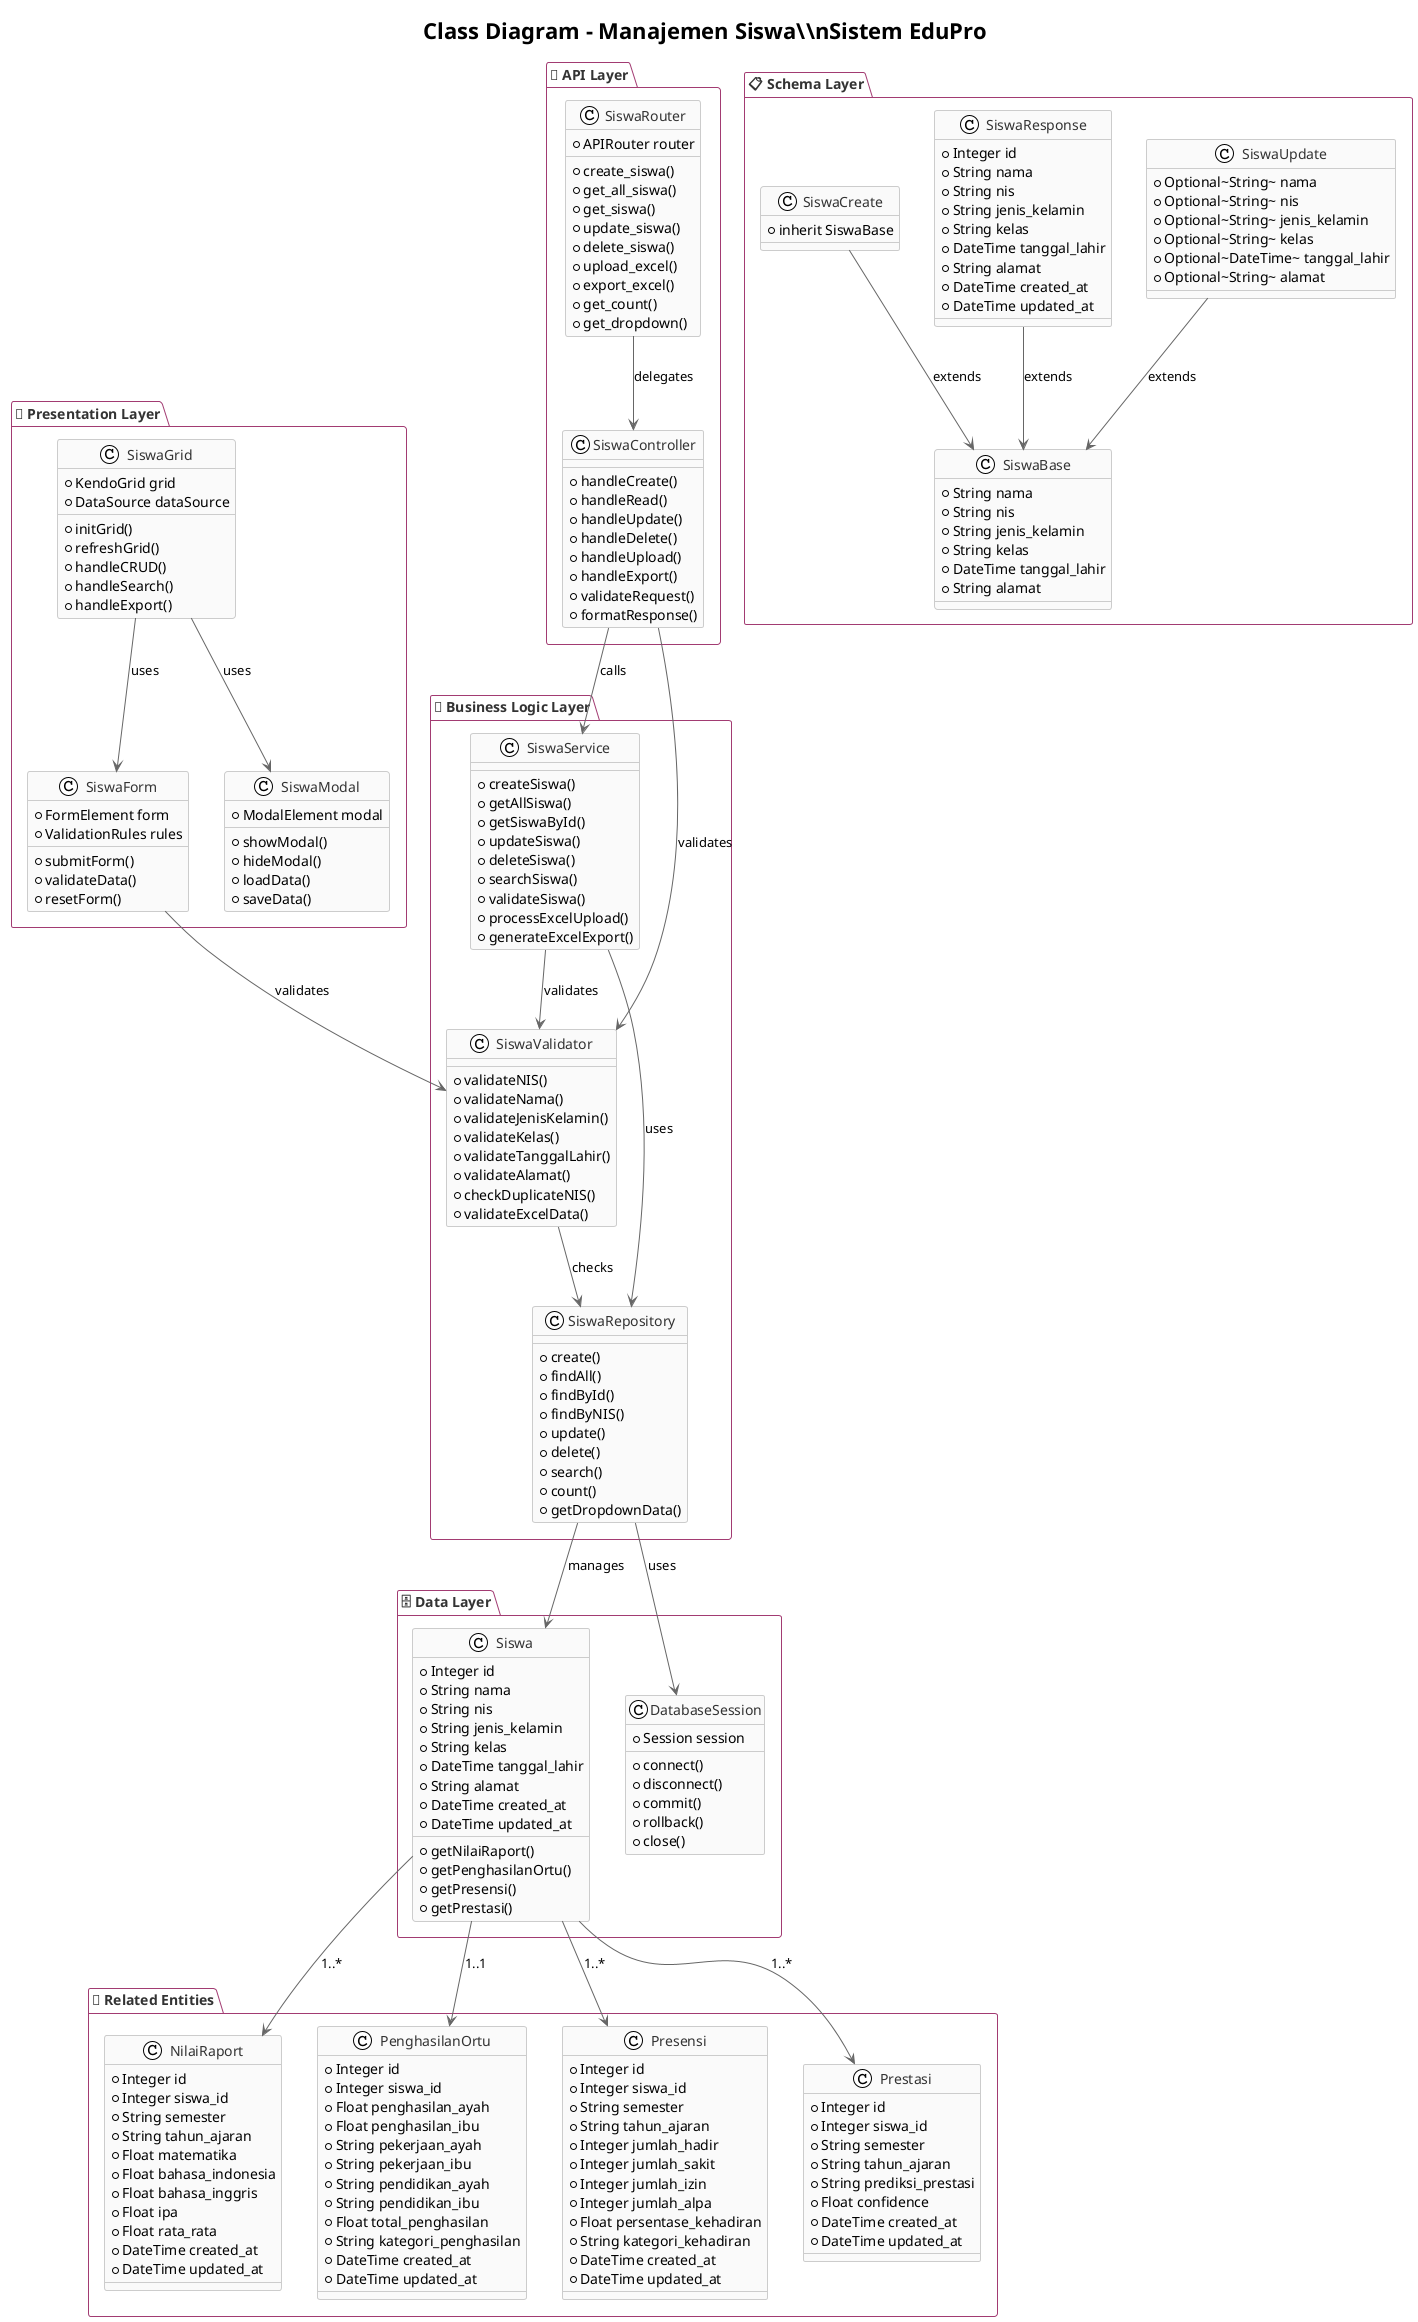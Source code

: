 @startuml Class_Diagram_Manajemen_Siswa_EduPro
!theme plain
skinparam backgroundColor #FFFFFF
skinparam classBorderColor #CCCCCC
skinparam classBackgroundColor #FAFAFA
skinparam classFontColor #333333
skinparam packageBorderColor #A23B72
skinparam packageBackgroundColor #FFFFFF
skinparam packageFontColor #333333
skinparam arrowColor #666666
skinparam noteBorderColor #F18F01
skinparam noteBackgroundColor #FFF8DC
skinparam noteFontColor #333333

title Class Diagram - Manajemen Siswa\\\\nSistem EduPro

package "📱 Presentation Layer" {
    class SiswaGrid {
        +KendoGrid grid
        +DataSource dataSource
        +initGrid()
        +refreshGrid()
        +handleCRUD()
        +handleSearch()
        +handleExport()
    }
    
    class SiswaForm {
        +FormElement form
        +ValidationRules rules
        +submitForm()
        +validateData()
        +resetForm()
    }
    
    class SiswaModal {
        +ModalElement modal
        +showModal()
        +hideModal()
        +loadData()
        +saveData()
    }
}

package "🔌 API Layer" {
    class SiswaRouter {
        +APIRouter router
        +create_siswa()
        +get_all_siswa()
        +get_siswa()
        +update_siswa()
        +delete_siswa()
        +upload_excel()
        +export_excel()
        +get_count()
        +get_dropdown()
    }
    
    class SiswaController {
        +handleCreate()
        +handleRead()
        +handleUpdate()
        +handleDelete()
        +handleUpload()
        +handleExport()
        +validateRequest()
        +formatResponse()
    }
}

package "💼 Business Logic Layer" {
    class SiswaService {
        +createSiswa()
        +getAllSiswa()
        +getSiswaById()
        +updateSiswa()
        +deleteSiswa()
        +searchSiswa()
        +validateSiswa()
        +processExcelUpload()
        +generateExcelExport()
    }
    
    class SiswaValidator {
        +validateNIS()
        +validateNama()
        +validateJenisKelamin()
        +validateKelas()
        +validateTanggalLahir()
        +validateAlamat()
        +checkDuplicateNIS()
        +validateExcelData()
    }
    
    class SiswaRepository {
        +create()
        +findAll()
        +findById()
        +findByNIS()
        +update()
        +delete()
        +search()
        +count()
        +getDropdownData()
    }
}

package "🗄️ Data Layer" {
    class Siswa {
        +Integer id
        +String nama
        +String nis
        +String jenis_kelamin
        +String kelas
        +DateTime tanggal_lahir
        +String alamat
        +DateTime created_at
        +DateTime updated_at
        +getNilaiRaport()
        +getPenghasilanOrtu()
        +getPresensi()
        +getPrestasi()
    }
    
    class DatabaseSession {
        +Session session
        +connect()
        +disconnect()
        +commit()
        +rollback()
        +close()
    }
}

package "📋 Schema Layer" {
    class SiswaBase {
        +String nama
        +String nis
        +String jenis_kelamin
        +String kelas
        +DateTime tanggal_lahir
        +String alamat
    }
    
    class SiswaCreate {
        +inherit SiswaBase
    }
    
    class SiswaUpdate {
        +Optional~String~ nama
        +Optional~String~ nis
        +Optional~String~ jenis_kelamin
        +Optional~String~ kelas
        +Optional~DateTime~ tanggal_lahir
        +Optional~String~ alamat
    }
    
    class SiswaResponse {
        +Integer id
        +String nama
        +String nis
        +String jenis_kelamin
        +String kelas
        +DateTime tanggal_lahir
        +String alamat
        +DateTime created_at
        +DateTime updated_at
    }
}

package "🔗 Related Entities" {
    class NilaiRaport {
        +Integer id
        +Integer siswa_id
        +String semester
        +String tahun_ajaran
        +Float matematika
        +Float bahasa_indonesia
        +Float bahasa_inggris
        +Float ipa
        +Float rata_rata
        +DateTime created_at
        +DateTime updated_at
    }
    
    class PenghasilanOrtu {
        +Integer id
        +Integer siswa_id
        +Float penghasilan_ayah
        +Float penghasilan_ibu
        +String pekerjaan_ayah
        +String pekerjaan_ibu
        +String pendidikan_ayah
        +String pendidikan_ibu
        +Float total_penghasilan
        +String kategori_penghasilan
        +DateTime created_at
        +DateTime updated_at
    }
    
    class Presensi {
        +Integer id
        +Integer siswa_id
        +String semester
        +String tahun_ajaran
        +Integer jumlah_hadir
        +Integer jumlah_sakit
        +Integer jumlah_izin
        +Integer jumlah_alpa
        +Float persentase_kehadiran
        +String kategori_kehadiran
        +DateTime created_at
        +DateTime updated_at
    }
    
    class Prestasi {
        +Integer id
        +Integer siswa_id
        +String semester
        +String tahun_ajaran
        +String prediksi_prestasi
        +Float confidence
        +DateTime created_at
        +DateTime updated_at
    }
}

' ========== RELATIONSHIPS ==========
' Presentation Layer Relationships
SiswaGrid --> SiswaForm : uses
SiswaGrid --> SiswaModal : uses
SiswaForm --> SiswaValidator : validates

' API Layer Relationships
SiswaRouter --> SiswaController : delegates
SiswaController --> SiswaService : calls
SiswaController --> SiswaValidator : validates

' Business Logic Layer Relationships
SiswaService --> SiswaRepository : uses
SiswaService --> SiswaValidator : validates
SiswaValidator --> SiswaRepository : checks

' Data Layer Relationships
SiswaRepository --> Siswa : manages
SiswaRepository --> DatabaseSession : uses
Siswa --> NilaiRaport : 1..*
Siswa --> PenghasilanOrtu : 1..1
Siswa --> Presensi : 1..*
Siswa --> Prestasi : 1..*

' Schema Layer Relationships
SiswaCreate --> SiswaBase : extends
SiswaUpdate --> SiswaBase : extends
SiswaResponse --> SiswaBase : extends

@enduml 